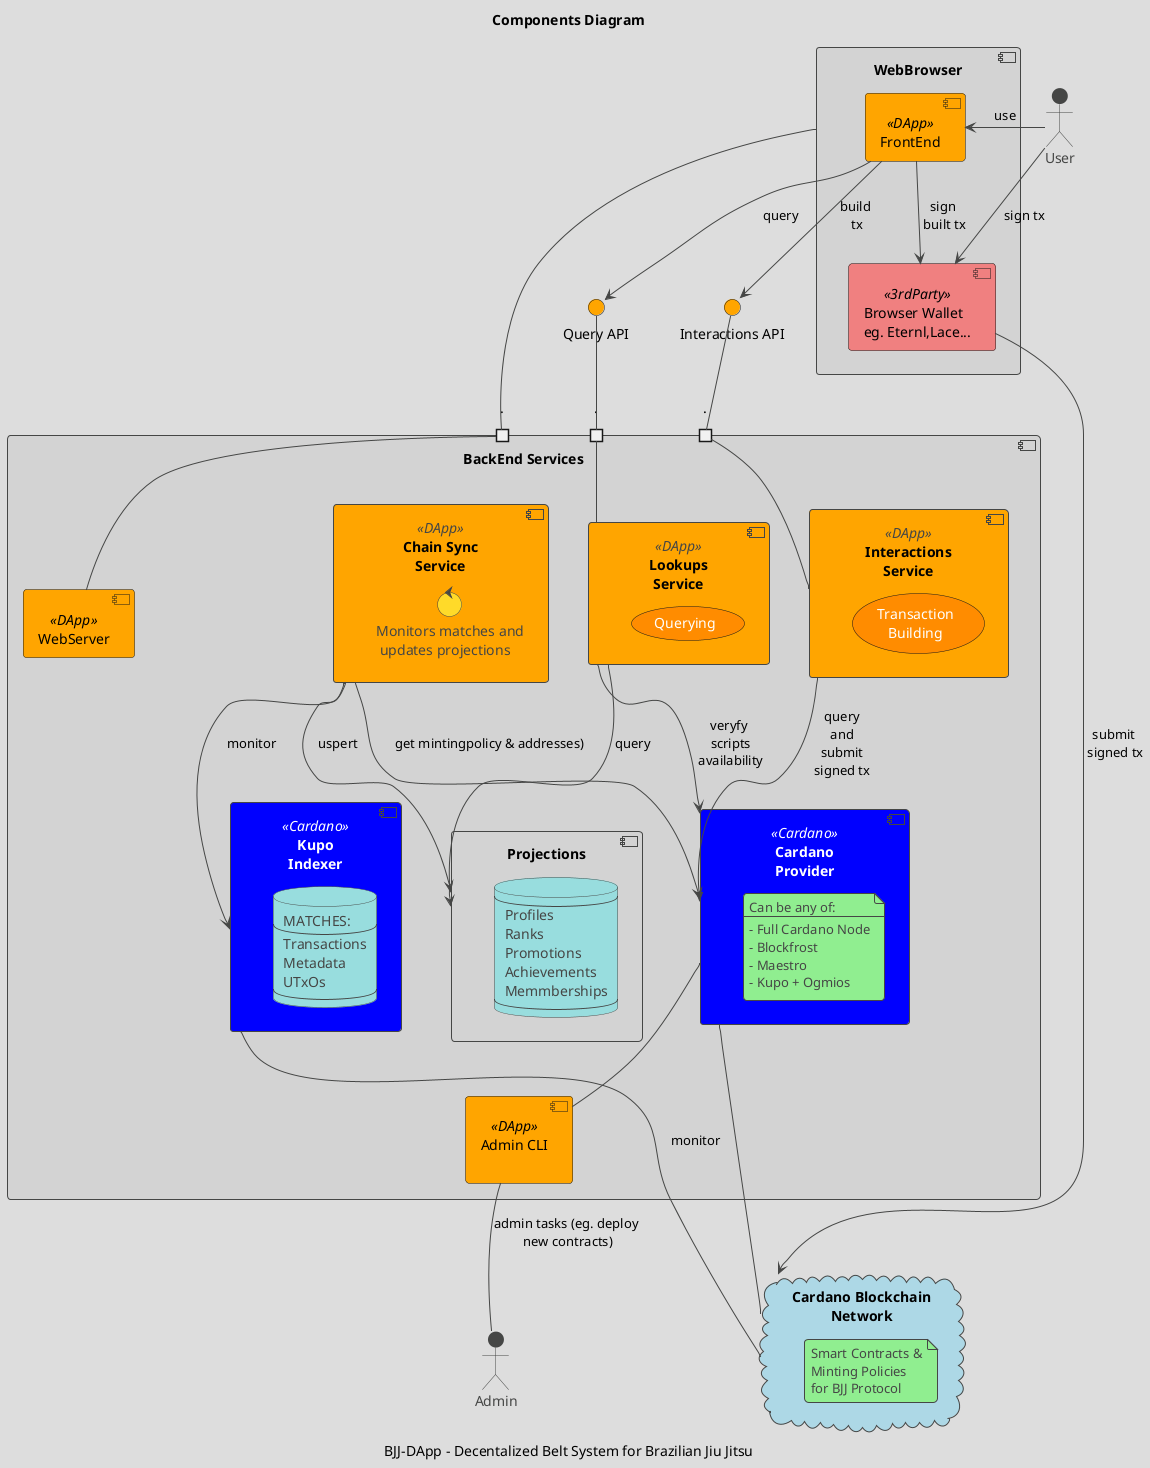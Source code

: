 @startuml ComponentDiagram
!theme toy

title "Components Diagram"
caption: BJJ-DApp - Decentalized Belt System for Brazilian Jiu Jitsu


skinparam interface {
    BackgroundColor Orange
}

skinparam component {
    BackgroundColor<<DApp>> Orange
    FontSize Black

    BackgroundColor<<3rdParty>> LightCoral
    BackgroundColor<<Cardano>> Blue
    FontColor<<Cardano>>  White
}

skinparam cloud {
    BackgroundColor LightBlue
}
skinparam usecase {
    BackgroundColor DarkOrange
    FontColor White
}


Actor User
Actor Admin

component WebBrowser #LightGray {
    component BrowserWallet as "Browser Wallet\neg. Eternl,Lace..." <<3rdParty>>
    component UI as "FrontEnd" <<DApp>>
}





component BackEnd  as "BackEnd Services"  #LightGray   {

    component AdminCLI as "Admin CLI\n" <<DApp>>

    component CardanoProvider <<Cardano>> as "Cardano\nProvider"  {

        note as N
        Can be any of:
        ---
        - Full Cardano Node
        - Blockfrost
        - Maestro
        - Kupo + Ogmios
        end note
    }

    component Kupo as "Kupo\nIndexer" <<Cardano>>  {
        database KupoDB as "MATCHES:
        --
        Transactions
        Metadata
        UTxOs
        --
        "
    }

    component WebServer <<DApp>>
    component Interactions  <<DApp>> as "Interactions\nService" {
        usecase TxBuilding as "Transaction\nBuilding"

    }
    component Lookups <<DApp>> as "Lookups\nService" {
        usecase Querying as "Querying"
    }
    component ChainSync <<DApp>>  as "Chain Sync\nService"{
        control Monitoring as "Monitors matches and\n updates projections"
    }
    component Projections   as "Projections"{

        database  LocalDB as "
        --
        Profiles
        Ranks
        Promotions
        Achievements
        Memmberships
        --
        "
    }

    portin webserverPort as "."
    portin interactionsPort as "."
    portin queryPort as "."

    WebServer - webserverPort
    Interactions - interactionsPort
    Lookups - queryPort

    Interactions -->> CardanoProvider : query\n and \n submit \nsigned tx
    Lookups --> CardanoProvider : veryfy\n scripts\n availability

    ChainSync --> Kupo : monitor
    ChainSync --> CardanoProvider : get mintingpolicy & addresses)
    ChainSync --> Projections : uspert
    Lookups --> Projections : query



}
interface InteractionsAPI as "Interactions API"
interface QueryAPI as "Query API"
interactionsPort -up- InteractionsAPI
queryPort -up- QueryAPI



cloud BlockchainNetwork as "Cardano Blockchain\nNetwork" {
    note as SmarContracts
    Smart Contracts &
    Minting Policies
    for BJJ Protocol
    end note
}


User -> UI : use
WebBrowser - webserverPort
UI --> InteractionsAPI : build\n tx
UI --> QueryAPI : query

UI -down-> BrowserWallet : "sign\n built tx"
User -> BrowserWallet : "sign tx"
BrowserWallet --> BlockchainNetwork : "submit\n signed tx"


Kupo -down-- BlockchainNetwork : monitor

CardanoProvider -down-- BlockchainNetwork

AdminCLI -up- CardanoProvider

Admin -up- AdminCLI : admin tasks (eg. deploy\n new contracts)

@enduml